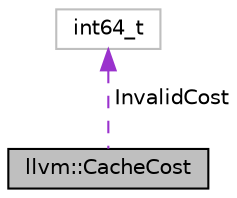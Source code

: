 digraph "llvm::CacheCost"
{
 // LATEX_PDF_SIZE
  bgcolor="transparent";
  edge [fontname="Helvetica",fontsize="10",labelfontname="Helvetica",labelfontsize="10"];
  node [fontname="Helvetica",fontsize="10",shape=record];
  Node1 [label="llvm::CacheCost",height=0.2,width=0.4,color="black", fillcolor="grey75", style="filled", fontcolor="black",tooltip="CacheCost represents the estimated cost of a inner loop as the number of cache lines used by the memo..."];
  Node2 -> Node1 [dir="back",color="darkorchid3",fontsize="10",style="dashed",label=" InvalidCost" ,fontname="Helvetica"];
  Node2 [label="int64_t",height=0.2,width=0.4,color="grey75",tooltip=" "];
}
